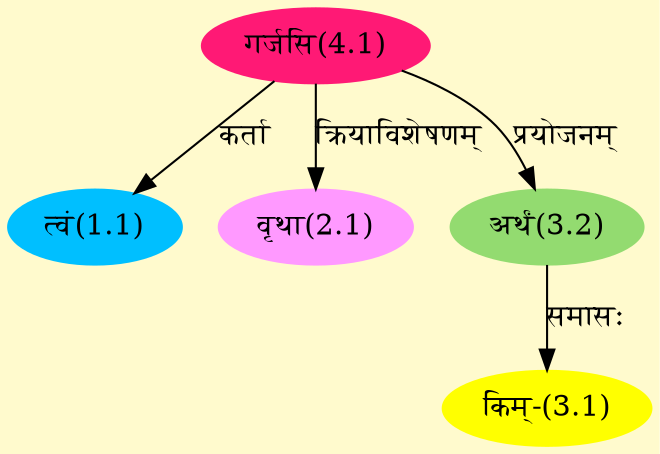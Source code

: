 digraph G{
rankdir=BT;
 compound=true;
 bgcolor="lemonchiffon1";
Node1_1 [style=filled, color="#00BFFF" label = "त्वं(1.1)"]
Node4_1 [style=filled, color="#FF1975" label = "गर्जसि(4.1)"]
Node2_1 [style=filled, color="#FF99FF" label = "वृथा(2.1)"]
Node3_1 [style=filled, color="#FFFF00" label = "किम्-(3.1)"]
Node3_2 [style=filled, color="#93DB70" label = "अर्थं(3.2)"]
/* Start of Relations section */

Node1_1 -> Node4_1 [  label="कर्ता"  dir="back" ]
Node2_1 -> Node4_1 [  label="क्रियाविशेषणम्"  dir="back" ]
Node3_1 -> Node3_2 [  label="समासः"  dir="back" ]
Node3_2 -> Node4_1 [  label="प्रयोजनम्"  dir="back" ]
}
